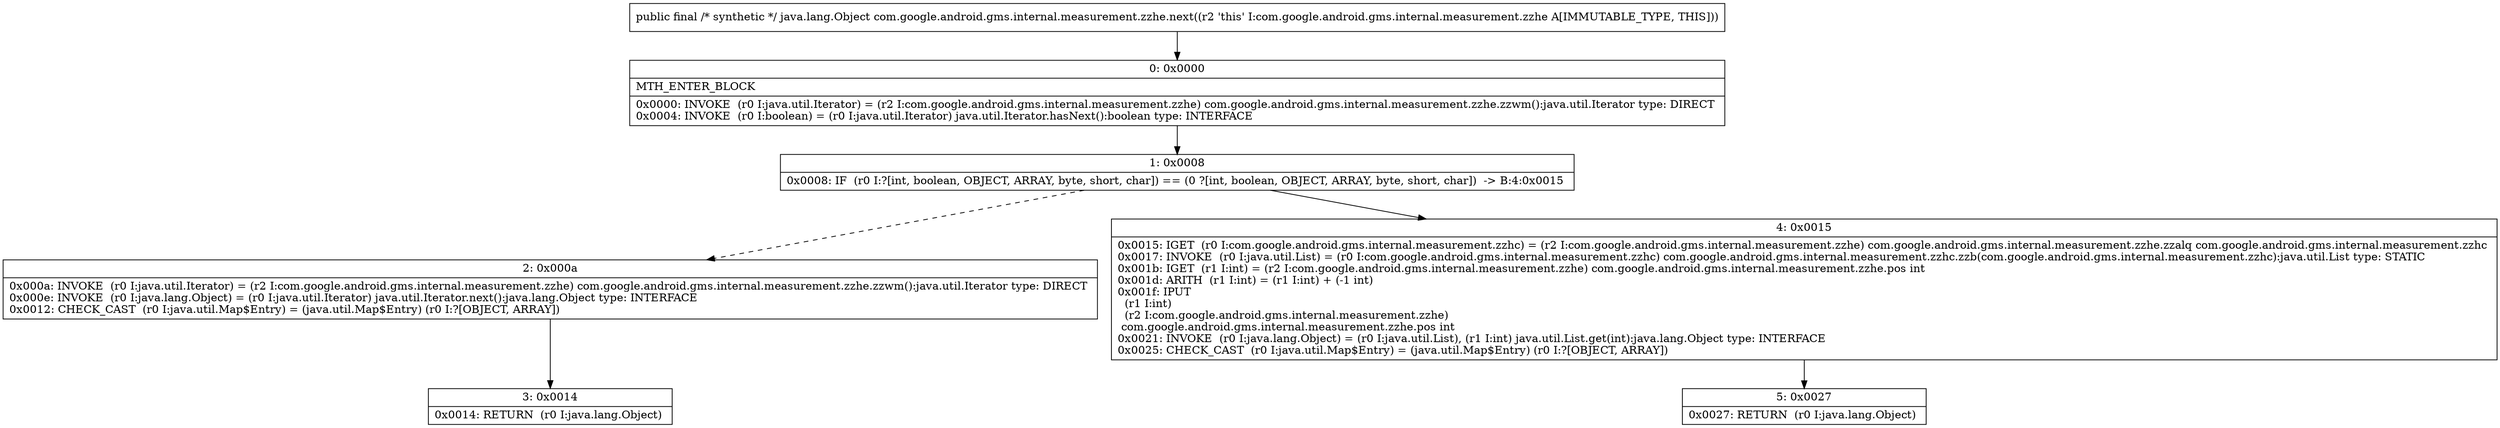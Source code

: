 digraph "CFG forcom.google.android.gms.internal.measurement.zzhe.next()Ljava\/lang\/Object;" {
Node_0 [shape=record,label="{0\:\ 0x0000|MTH_ENTER_BLOCK\l|0x0000: INVOKE  (r0 I:java.util.Iterator) = (r2 I:com.google.android.gms.internal.measurement.zzhe) com.google.android.gms.internal.measurement.zzhe.zzwm():java.util.Iterator type: DIRECT \l0x0004: INVOKE  (r0 I:boolean) = (r0 I:java.util.Iterator) java.util.Iterator.hasNext():boolean type: INTERFACE \l}"];
Node_1 [shape=record,label="{1\:\ 0x0008|0x0008: IF  (r0 I:?[int, boolean, OBJECT, ARRAY, byte, short, char]) == (0 ?[int, boolean, OBJECT, ARRAY, byte, short, char])  \-\> B:4:0x0015 \l}"];
Node_2 [shape=record,label="{2\:\ 0x000a|0x000a: INVOKE  (r0 I:java.util.Iterator) = (r2 I:com.google.android.gms.internal.measurement.zzhe) com.google.android.gms.internal.measurement.zzhe.zzwm():java.util.Iterator type: DIRECT \l0x000e: INVOKE  (r0 I:java.lang.Object) = (r0 I:java.util.Iterator) java.util.Iterator.next():java.lang.Object type: INTERFACE \l0x0012: CHECK_CAST  (r0 I:java.util.Map$Entry) = (java.util.Map$Entry) (r0 I:?[OBJECT, ARRAY]) \l}"];
Node_3 [shape=record,label="{3\:\ 0x0014|0x0014: RETURN  (r0 I:java.lang.Object) \l}"];
Node_4 [shape=record,label="{4\:\ 0x0015|0x0015: IGET  (r0 I:com.google.android.gms.internal.measurement.zzhc) = (r2 I:com.google.android.gms.internal.measurement.zzhe) com.google.android.gms.internal.measurement.zzhe.zzalq com.google.android.gms.internal.measurement.zzhc \l0x0017: INVOKE  (r0 I:java.util.List) = (r0 I:com.google.android.gms.internal.measurement.zzhc) com.google.android.gms.internal.measurement.zzhc.zzb(com.google.android.gms.internal.measurement.zzhc):java.util.List type: STATIC \l0x001b: IGET  (r1 I:int) = (r2 I:com.google.android.gms.internal.measurement.zzhe) com.google.android.gms.internal.measurement.zzhe.pos int \l0x001d: ARITH  (r1 I:int) = (r1 I:int) + (\-1 int) \l0x001f: IPUT  \l  (r1 I:int)\l  (r2 I:com.google.android.gms.internal.measurement.zzhe)\l com.google.android.gms.internal.measurement.zzhe.pos int \l0x0021: INVOKE  (r0 I:java.lang.Object) = (r0 I:java.util.List), (r1 I:int) java.util.List.get(int):java.lang.Object type: INTERFACE \l0x0025: CHECK_CAST  (r0 I:java.util.Map$Entry) = (java.util.Map$Entry) (r0 I:?[OBJECT, ARRAY]) \l}"];
Node_5 [shape=record,label="{5\:\ 0x0027|0x0027: RETURN  (r0 I:java.lang.Object) \l}"];
MethodNode[shape=record,label="{public final \/* synthetic *\/ java.lang.Object com.google.android.gms.internal.measurement.zzhe.next((r2 'this' I:com.google.android.gms.internal.measurement.zzhe A[IMMUTABLE_TYPE, THIS])) }"];
MethodNode -> Node_0;
Node_0 -> Node_1;
Node_1 -> Node_2[style=dashed];
Node_1 -> Node_4;
Node_2 -> Node_3;
Node_4 -> Node_5;
}

